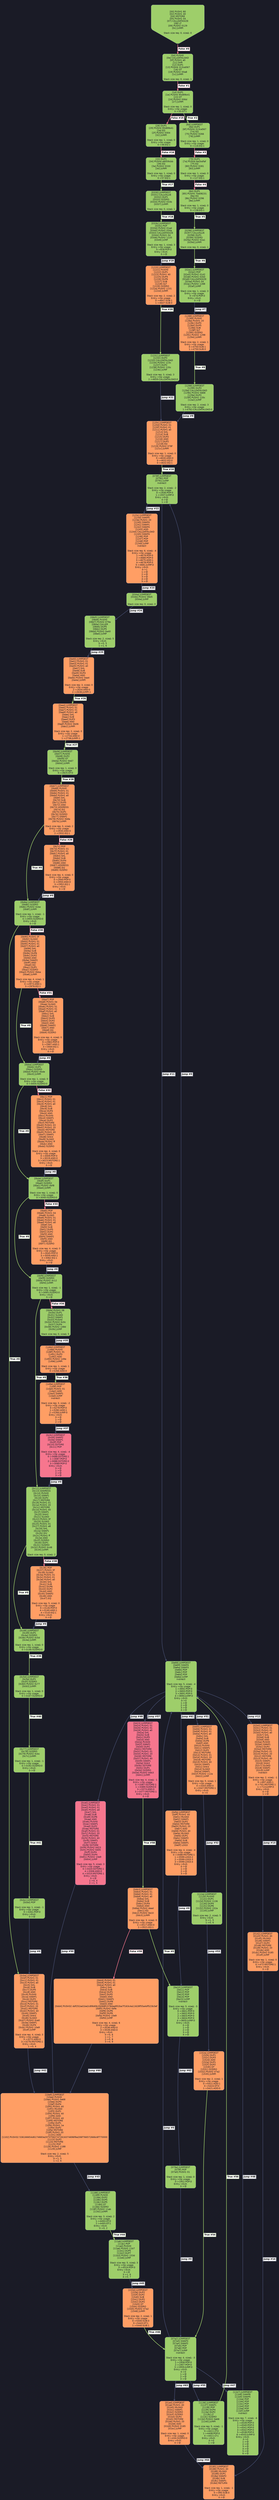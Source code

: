 digraph G {
        node [shape=box, style="filled, rounded", color="#565f89", fontcolor="#1a1b26", fontname="Helvetica"];
        edge [fontcolor="#1a1b26", fontname="Helvetica", penwidth=3];  // 移除固定颜色，改为按类型设置
        bgcolor="#1a1b26";
"0_12" [label = "[00] PUSH1 80
[02] PUSH1 40
[04] MSTORE
[05] PUSH1 04
[07] CALLDATASIZE
[08] LT
[09] PUSH2 0129
[0c] JUMPI

Stack size req: 0, sizeΔ: 0
" fillcolor = "#9ece6a" fontcolor = "#1a1b26" shape = invhouse];
"13_28" [label = "[0d] PUSH0 
[0e] CALLDATALOAD
[0f] PUSH1 e0
[11] SHR
[12] DUP1
[13] PUSH4 313ce567
[18] GT
[19] PUSH2 00a8
[1c] JUMPI

Stack size req: 0, sizeΔ: 1
" fillcolor = "#9ece6a" fontcolor = "#1a1b26"];
"29_39" [label = "[1d] DUP1
[1e] PUSH4 95d89b41
[23] GT
[24] PUSH2 006d
[27] JUMPI

Stack size req: 1, sizeΔ: 0
Entry->Op usage:
	0->35:GT:1
" fillcolor = "#9ece6a" fontcolor = "#1a1b26"];
"40_50" [label = "[28] DUP1
[29] PUSH4 95d89b41
[2e] EQ
[2f] PUSH2 0304
[32] JUMPI

Stack size req: 1, sizeΔ: 0
Entry->Op usage:
	0->46:EQ:1
" fillcolor = "#9ece6a" fontcolor = "#1a1b26"];
"51_61" [label = "[33] DUP1
[34] PUSH4 a9059cbb
[39] EQ
[3a] PUSH2 0330
[3d] JUMPI

Stack size req: 1, sizeΔ: 0
Entry->Op usage:
	0->57:EQ:1
" fillcolor = "#9ece6a" fontcolor = "#1a1b26"];
"109_120" [label = "[6d] JUMPDEST
[6e] DUP1
[6f] PUSH4 313ce567
[74] EQ
[75] PUSH2 0266
[78] JUMPI

Stack size req: 1, sizeΔ: 0
Entry->Op usage:
	0->116:EQ:1
" fillcolor = "#9ece6a" fontcolor = "#1a1b26"];
"121_131" [label = "[79] DUP1
[7a] PUSH4 6e2bdfaf
[7f] EQ
[80] PUSH2 0281
[83] JUMPI

Stack size req: 1, sizeΔ: 0
Entry->Op usage:
	0->127:EQ:1
" fillcolor = "#9ece6a" fontcolor = "#1a1b26"];
"132_142" [label = "[84] DUP1
[85] PUSH4 70a08231
[8a] EQ
[8b] PUSH2 0296
[8e] JUMPI

Stack size req: 1, sizeΔ: 0
Entry->Op usage:
	0->138:EQ:1
" fillcolor = "#9ece6a" fontcolor = "#1a1b26"];
"389_397" [label = "[0185] JUMPDEST
[0186] PUSH1 40
[0188] MLOAD
[0189] DUP1
[018a] SWAP2
[018b] SUB
[018c] SWAP1
[018d] RETURN

Stack size req: 1, sizeΔ: -1
Entry->Op usage:
	0->395:SUB:0
Entry->Exit:
	0->😵
" fillcolor = "#ff9e64" fontcolor = "#1a1b26"];
"429_444" [label = "[01ad] JUMPDEST
[01ae] PUSH1 40
[01b0] MLOAD
[01b1] SWAP1
[01b2] ISZERO
[01b3] ISZERO
[01b4] DUP2
[01b5] MSTORE
[01b6] PUSH1 20
[01b8] ADD
[01b9] PUSH2 0185
[01bc] JUMP

Stack size req: 1, sizeΔ: 0
Entry->Op usage:
	0->434:ISZERO:0
Entry->Exit:
	0->😵
" fillcolor = "#ff9e64" fontcolor = "#1a1b26"];
"466_479" [label = "[01d2] JUMPDEST
[01d3] PUSH1 40
[01d5] MLOAD
[01d6] SWAP1
[01d7] DUP2
[01d8] MSTORE
[01d9] PUSH1 20
[01db] ADD
[01dc] PUSH2 0185
[01df] JUMP

Stack size req: 1, sizeΔ: 0
Entry->Op usage:
	0->472:MSTORE:1
Entry->Exit:
	0->😵
" fillcolor = "#ff9e64" fontcolor = "#1a1b26"];
"662_669" [label = "[0296] JUMPDEST
[0297] CALLVALUE
[0298] DUP1
[0299] ISZERO
[029a] PUSH2 02a1
[029d] JUMPI

Stack size req: 0, sizeΔ: 1
" fillcolor = "#9ece6a" fontcolor = "#1a1b26"];
"673_687" [label = "[02a1] JUMPDEST
[02a2] POP
[02a3] PUSH2 01d2
[02a6] PUSH2 02b0
[02a9] CALLDATASIZE
[02aa] PUSH1 04
[02ac] PUSH2 1288
[02af] JUMP

Stack size req: 1, sizeΔ: 3
Entry->Op usage:
	0->674:POP:0
Entry->Exit:
	0->😵
" fillcolor = "#9ece6a" fontcolor = "#1a1b26"];
"688_713" [label = "[02b0] JUMPDEST
[02b1] PUSH1 01
[02b3] PUSH1 01
[02b5] PUSH1 a0
[02b7] SHL
[02b8] SUB
[02b9] AND
[02ba] PUSH0 
[02bb] SWAP1
[02bc] DUP2
[02bd] MSTORE
[02be] PUSH1 01
[02c0] PUSH1 20
[02c2] MSTORE
[02c3] PUSH1 40
[02c5] SWAP1
[02c6] SHA3
[02c7] SLOAD
[02c8] SWAP1
[02c9] JUMP
Indirect!

Stack size req: 2, sizeΔ: -1
Entry->Op usage:
	0->697:AND:1
	0->701:MSTORE:1
	1->713:JUMP:0
Entry->Exit:
	0->😵
	1->😵
" fillcolor = "#ff9e64" fontcolor = "#1a1b26"];
"816_823" [label = "[0330] JUMPDEST
[0331] CALLVALUE
[0332] DUP1
[0333] ISZERO
[0334] PUSH2 033b
[0337] JUMPI

Stack size req: 0, sizeΔ: 1
" fillcolor = "#9ece6a" fontcolor = "#1a1b26"];
"827_841" [label = "[033b] JUMPDEST
[033c] POP
[033d] PUSH2 01ad
[0340] PUSH2 034a
[0343] CALLDATASIZE
[0344] PUSH1 04
[0346] PUSH2 1220
[0349] JUMP

Stack size req: 1, sizeΔ: 3
Entry->Op usage:
	0->828:POP:0
Entry->Exit:
	0->😵
" fillcolor = "#9ece6a" fontcolor = "#1a1b26"];
"842_846" [label = "[034a] JUMPDEST
[034b] PUSH2 08d5
[034e] JUMP

Stack size req: 0, sizeΔ: 0
" fillcolor = "#9ece6a" fontcolor = "#1a1b26"];
"1935_1937" [label = "[078f] JUMPDEST
[0790] POP
[0791] JUMP
Indirect!

Stack size req: 2, sizeΔ: -2
Entry->Op usage:
	0->1936:POP:0
	1->1937:JUMP:0
Entry->Exit:
	0->😵
	1->😵
" fillcolor = "#9ece6a" fontcolor = "#1a1b26"];
"1950_1953" [label = "[079e] JUMPDEST
[079f] POP
[07a0] PUSH1 01

Stack size req: 1, sizeΔ: 0
Entry->Op usage:
	0->1951:POP:0
Entry->Exit:
	0->😵
" fillcolor = "#9ece6a" fontcolor = "#1a1b26"];
"1954_1959" [label = "[07a2] JUMPDEST
[07a3] SWAP3
[07a4] SWAP2
[07a5] POP
[07a6] POP
[07a7] JUMP
Indirect!

Stack size req: 4, sizeΔ: -3
Entry->Op usage:
	1->1958:POP:0
	2->1957:POP:0
	3->1959:JUMP:0
Entry->Exit:
	0->0
	1->😵
	2->😵
	3->😵
" fillcolor = "#9ece6a" fontcolor = "#1a1b26"];
"2261_2272" [label = "[08d5] JUMPDEST
[08d6] PUSH0 
[08d7] PUSH2 079e
[08da] CALLER
[08db] DUP5
[08dc] DUP5
[08dd] PUSH2 0a40
[08e0] JUMP

Stack size req: 2, sizeΔ: 5
Entry->Exit:
	0->0, 5
	1->1, 6
" fillcolor = "#9ece6a" fontcolor = "#1a1b26"];
"2624_2638" [label = "[0a40] JUMPDEST
[0a41] PUSH1 01
[0a43] PUSH1 01
[0a45] PUSH1 a0
[0a47] SHL
[0a48] SUB
[0a49] DUP4
[0a4a] AND
[0a4b] PUSH2 0aa4
[0a4e] JUMPI

Stack size req: 3, sizeΔ: 0
Entry->Op usage:
	2->2634:AND:0
	2->2638:JUMPI:1
" fillcolor = "#ff9e64" fontcolor = "#1a1b26"];
"2724_2738" [label = "[0aa4] JUMPDEST
[0aa5] PUSH1 01
[0aa7] PUSH1 01
[0aa9] PUSH1 a0
[0aab] SHL
[0aac] SUB
[0aad] DUP3
[0aae] AND
[0aaf] PUSH2 0b06
[0ab2] JUMPI

Stack size req: 2, sizeΔ: 0
Entry->Op usage:
	1->2734:AND:0
	1->2738:JUMPI:1
" fillcolor = "#ff9e64" fontcolor = "#1a1b26"];
"2822_2829" [label = "[0b06] JUMPDEST
[0b07] PUSH0 
[0b08] DUP2
[0b09] GT
[0b0a] PUSH2 0b67
[0b0d] JUMPI

Stack size req: 1, sizeΔ: 0
Entry->Op usage:
	0->2825:GT:0
" fillcolor = "#9ece6a" fontcolor = "#1a1b26"];
"2919_2939" [label = "[0b67] JUMPDEST
[0b68] PUSH0 
[0b69] PUSH1 01
[0b6b] PUSH1 01
[0b6d] PUSH1 a0
[0b6f] SHL
[0b70] SUB
[0b71] DUP5
[0b72] AND
[0b73] ADDRESS
[0b74] EQ
[0b75] DUP1
[0b76] ISZERO
[0b77] SWAP1
[0b78] PUSH2 0b8a
[0b7b] JUMPI

Stack size req: 3, sizeΔ: 2
Entry->Op usage:
	2->2930:AND:0
	2->2932:EQ:1
" fillcolor = "#ff9e64" fontcolor = "#1a1b26"];
"2940_2953" [label = "[0b7c] POP
[0b7d] PUSH1 01
[0b7f] PUSH1 01
[0b81] PUSH1 a0
[0b83] SHL
[0b84] SUB
[0b85] DUP4
[0b86] AND
[0b87] ADDRESS
[0b88] EQ
[0b89] ISZERO

Stack size req: 4, sizeΔ: 0
Entry->Op usage:
	0->2940:POP:0
	3->2950:AND:0
	3->2952:EQ:1
Entry->Exit:
	0->😵
" fillcolor = "#ff9e64" fontcolor = "#1a1b26"];
"2954_2959" [label = "[0b8a] JUMPDEST
[0b8b] ISZERO
[0b8c] PUSH2 0cbe
[0b8f] JUMPI

Stack size req: 1, sizeΔ: -1
Entry->Op usage:
	0->2955:ISZERO:0
Entry->Exit:
	0->😵
" fillcolor = "#9ece6a" fontcolor = "#1a1b26"];
"2960_2982" [label = "[0b90] PUSH1 0f
[0b92] SLOAD
[0b93] PUSH1 01
[0b95] PUSH1 01
[0b97] PUSH1 a0
[0b99] SHL
[0b9a] SUB
[0b9b] DUP6
[0b9c] DUP2
[0b9d] AND
[0b9e] SWAP2
[0b9f] AND
[0ba0] EQ
[0ba1] DUP1
[0ba2] ISZERO
[0ba3] PUSH2 0bba
[0ba6] JUMPI

Stack size req: 4, sizeΔ: 1
Entry->Op usage:
	3->2973:AND:1
	3->2976:EQ:1
" fillcolor = "#ff9e64" fontcolor = "#1a1b26"];
"2983_3001" [label = "[0ba7] POP
[0ba8] PUSH1 0e
[0baa] SLOAD
[0bab] PUSH1 01
[0bad] PUSH1 01
[0baf] PUSH1 a0
[0bb1] SHL
[0bb2] SUB
[0bb3] DUP5
[0bb4] DUP2
[0bb5] AND
[0bb6] SWAP2
[0bb7] AND
[0bb8] EQ
[0bb9] ISZERO

Stack size req: 4, sizeΔ: 0
Entry->Op usage:
	0->2983:POP:0
	3->2997:AND:1
	3->3000:EQ:1
Entry->Exit:
	0->😵
" fillcolor = "#ff9e64" fontcolor = "#1a1b26"];
"3002_3008" [label = "[0bba] JUMPDEST
[0bbb] DUP1
[0bbc] ISZERO
[0bbd] PUSH2 0bde
[0bc0] JUMPI

Stack size req: 1, sizeΔ: 0
Entry->Op usage:
	0->3004:ISZERO:0
" fillcolor = "#9ece6a" fontcolor = "#1a1b26"];
"3009_3037" [label = "[0bc1] POP
[0bc2] PUSH1 01
[0bc4] PUSH1 01
[0bc6] PUSH1 a0
[0bc8] SHL
[0bc9] SUB
[0bca] DUP4
[0bcb] AND
[0bcc] PUSH0 
[0bcd] SWAP1
[0bce] DUP2
[0bcf] MSTORE
[0bd0] PUSH1 03
[0bd2] PUSH1 20
[0bd4] MSTORE
[0bd5] PUSH1 40
[0bd7] SWAP1
[0bd8] SHA3
[0bd9] SLOAD
[0bda] PUSH1 ff
[0bdc] AND
[0bdd] ISZERO

Stack size req: 4, sizeΔ: 0
Entry->Op usage:
	0->3009:POP:0
	3->3019:AND:0
	3->3023:MSTORE:1
Entry->Exit:
	0->😵
" fillcolor = "#ff9e64" fontcolor = "#1a1b26"];
"3038_3044" [label = "[0bde] JUMPDEST
[0bdf] DUP1
[0be0] ISZERO
[0be1] PUSH2 0bf8
[0be4] JUMPI

Stack size req: 1, sizeΔ: 0
Entry->Op usage:
	0->3040:ISZERO:0
" fillcolor = "#9ece6a" fontcolor = "#1a1b26"];
"3045_3063" [label = "[0be5] POP
[0be6] PUSH1 04
[0be8] SLOAD
[0be9] PUSH1 01
[0beb] PUSH1 01
[0bed] PUSH1 a0
[0bef] SHL
[0bf0] SUB
[0bf1] DUP5
[0bf2] DUP2
[0bf3] AND
[0bf4] SWAP2
[0bf5] AND
[0bf6] EQ
[0bf7] ISZERO

Stack size req: 4, sizeΔ: 0
Entry->Op usage:
	0->3045:POP:0
	3->3059:AND:1
	3->3062:EQ:1
Entry->Exit:
	0->😵
" fillcolor = "#ff9e64" fontcolor = "#1a1b26"];
"3064_3069" [label = "[0bf8] JUMPDEST
[0bf9] ISZERO
[0bfa] PUSH2 0c12
[0bfd] JUMPI

Stack size req: 1, sizeΔ: -1
Entry->Op usage:
	0->3065:ISZERO:0
Entry->Exit:
	0->😵
" fillcolor = "#9ece6a" fontcolor = "#1a1b26"];
"3070_3083" [label = "[0bfe] PUSH1 08
[0c00] DUP1
[0c01] SLOAD
[0c02] SWAP1
[0c03] PUSH0 
[0c04] PUSH2 0c0c
[0c07] DUP4
[0c08] PUSH2 148d
[0c0b] JUMP

Stack size req: 0, sizeΔ: 5
" fillcolor = "#9ece6a" fontcolor = "#1a1b26"];
"3084_3089" [label = "[0c0c] JUMPDEST
[0c0d] SWAP2
[0c0e] SWAP1
[0c0f] POP
[0c10] SSTORE
[0c11] POP

Stack size req: 4, sizeΔ: -4
Entry->Op usage:
	0->3088:SSTORE:1
	1->3087:POP:0
	2->3088:SSTORE:0
	3->3089:POP:0
Entry->Exit:
	0->😵
	1->😵
	2->😵
	3->😵
" fillcolor = "#f7768e" fontcolor = "#1a1b26"];
"3090_3125" [label = "[0c12] JUMPDEST
[0c13] ADDRESS
[0c14] PUSH0 
[0c15] SWAP1
[0c16] DUP2
[0c17] MSTORE
[0c18] PUSH1 01
[0c1a] PUSH1 20
[0c1c] MSTORE
[0c1d] PUSH1 40
[0c1f] SWAP1
[0c20] SHA3
[0c21] SLOAD
[0c22] PUSH1 0f
[0c24] SLOAD
[0c25] PUSH1 01
[0c27] PUSH1 a8
[0c29] SHL
[0c2a] SWAP1
[0c2b] DIV
[0c2c] PUSH1 ff
[0c2e] AND
[0c2f] ISZERO
[0c30] DUP1
[0c31] ISZERO
[0c32] PUSH2 0c48
[0c35] JUMPI

Stack size req: 0, sizeΔ: 2
" fillcolor = "#9ece6a" fontcolor = "#1a1b26"];
"3126_3143" [label = "[0c36] POP
[0c37] PUSH1 0f
[0c39] SLOAD
[0c3a] PUSH1 01
[0c3c] PUSH1 01
[0c3e] PUSH1 a0
[0c40] SHL
[0c41] SUB
[0c42] DUP6
[0c43] DUP2
[0c44] AND
[0c45] SWAP2
[0c46] AND
[0c47] EQ

Stack size req: 5, sizeΔ: 0
Entry->Op usage:
	0->3126:POP:0
	4->3140:AND:1
	4->3143:EQ:1
Entry->Exit:
	0->😵
" fillcolor = "#ff9e64" fontcolor = "#1a1b26"];
"3144_3150" [label = "[0c48] JUMPDEST
[0c49] DUP1
[0c4a] ISZERO
[0c4b] PUSH2 0c5d
[0c4e] JUMPI

Stack size req: 1, sizeΔ: 0
Entry->Op usage:
	0->3146:ISZERO:0
" fillcolor = "#9ece6a" fontcolor = "#1a1b26"];
"3165_3171" [label = "[0c5d] JUMPDEST
[0c5e] DUP1
[0c5f] ISZERO
[0c60] PUSH2 0c77
[0c63] JUMPI

Stack size req: 1, sizeΔ: 0
Entry->Op usage:
	0->3167:ISZERO:0
" fillcolor = "#9ece6a" fontcolor = "#1a1b26"];
"3191_3196" [label = "[0c77] JUMPDEST
[0c78] ISZERO
[0c79] PUSH2 0cbc
[0c7c] JUMPI

Stack size req: 1, sizeΔ: -1
Entry->Op usage:
	0->3192:ISZERO:0
Entry->Exit:
	0->😵
" fillcolor = "#9ece6a" fontcolor = "#1a1b26"];
"3260_3261" [label = "[0cbc] JUMPDEST
[0cbd] POP

Stack size req: 1, sizeΔ: -1
Entry->Op usage:
	0->3261:POP:0
Entry->Exit:
	0->😵
" fillcolor = "#9ece6a" fontcolor = "#1a1b26"];
"3262_3295" [label = "[0cbe] JUMPDEST
[0cbf] PUSH1 01
[0cc1] PUSH1 01
[0cc3] PUSH1 a0
[0cc5] SHL
[0cc6] SUB
[0cc7] DUP5
[0cc8] AND
[0cc9] PUSH0 
[0cca] SWAP1
[0ccb] DUP2
[0ccc] MSTORE
[0ccd] PUSH1 01
[0ccf] PUSH1 20
[0cd1] MSTORE
[0cd2] PUSH1 40
[0cd4] SWAP1
[0cd5] SHA3
[0cd6] SLOAD
[0cd7] PUSH2 0ce0
[0cda] SWAP1
[0cdb] DUP4
[0cdc] PUSH2 10e9
[0cdf] JUMP

Stack size req: 4, sizeΔ: 3
Entry->Op usage:
	3->3272:AND:0
	3->3276:MSTORE:1
Entry->Exit:
	1->0, 4
" fillcolor = "#ff9e64" fontcolor = "#1a1b26"];
"3296_3332" [label = "[0ce0] JUMPDEST
[0ce1] PUSH1 01
[0ce3] PUSH1 01
[0ce5] PUSH1 a0
[0ce7] SHL
[0ce8] SUB
[0ce9] DUP6
[0cea] AND
[0ceb] PUSH0 
[0cec] SWAP1
[0ced] DUP2
[0cee] MSTORE
[0cef] PUSH1 01
[0cf1] PUSH1 20
[0cf3] MSTORE
[0cf4] PUSH1 40
[0cf6] SWAP1
[0cf7] SHA3
[0cf8] SSTORE
[0cf9] PUSH2 0d23
[0cfc] PUSH2 0d05
[0cff] DUP4
[0d00] DUP4
[0d01] PUSH2 10e9
[0d04] JUMP

Stack size req: 5, sizeΔ: 3
Entry->Op usage:
	0->3320:SSTORE:1
	4->3306:AND:0
	4->3310:MSTORE:1
Entry->Exit:
	0->😵
	1->0, 4
	2->1, 5
" fillcolor = "#f7768e" fontcolor = "#1a1b26"];
"3333_3362" [label = "[0d05] JUMPDEST
[0d06] PUSH1 01
[0d08] PUSH1 01
[0d0a] PUSH1 a0
[0d0c] SHL
[0d0d] SUB
[0d0e] DUP6
[0d0f] AND
[0d10] PUSH0 
[0d11] SWAP1
[0d12] DUP2
[0d13] MSTORE
[0d14] PUSH1 01
[0d16] PUSH1 20
[0d18] MSTORE
[0d19] PUSH1 40
[0d1b] SWAP1
[0d1c] SHA3
[0d1d] SLOAD
[0d1e] SWAP1
[0d1f] PUSH2 112a
[0d22] JUMP

Stack size req: 5, sizeΔ: 1
Entry->Op usage:
	4->3343:AND:0
	4->3347:MSTORE:1
Entry->Exit:
	0->0
" fillcolor = "#ff9e64" fontcolor = "#1a1b26"];
"3363_3393" [label = "[0d23] JUMPDEST
[0d24] PUSH1 01
[0d26] PUSH1 01
[0d28] PUSH1 a0
[0d2a] SHL
[0d2b] SUB
[0d2c] DUP5
[0d2d] AND
[0d2e] PUSH0 
[0d2f] SWAP1
[0d30] DUP2
[0d31] MSTORE
[0d32] PUSH1 01
[0d34] PUSH1 20
[0d36] MSTORE
[0d37] PUSH1 40
[0d39] SWAP1
[0d3a] SHA3
[0d3b] SSTORE
[0d3c] DUP1
[0d3d] ISZERO
[0d3e] PUSH2 0db3
[0d41] JUMPI

Stack size req: 4, sizeΔ: -1
Entry->Op usage:
	0->3387:SSTORE:1
	1->3389:ISZERO:0
	3->3373:AND:0
	3->3377:MSTORE:1
Entry->Exit:
	0->😵
" fillcolor = "#f7768e" fontcolor = "#1a1b26"];
"3507_3525" [label = "[0db3] JUMPDEST
[0db4] PUSH1 01
[0db6] PUSH1 01
[0db8] PUSH1 a0
[0dba] SHL
[0dbb] SUB
[0dbc] DUP4
[0dbd] AND
[0dbe] PUSH2 dead
[0dc1] EQ
[0dc2] PUSH2 0e10
[0dc5] JUMPI

Stack size req: 3, sizeΔ: 0
Entry->Op usage:
	2->3517:AND:0
	2->3521:EQ:1
" fillcolor = "#ff9e64" fontcolor = "#1a1b26"];
"3526_3581" [label = "[0dc6] PUSH1 01
[0dc8] PUSH1 01
[0dca] PUSH1 a0
[0dcc] SHL
[0dcd] SUB
[0dce] DUP1
[0dcf] DUP5
[0dd0] AND
[0dd1] SWAP1
[0dd2] DUP6
[0dd3] AND
[0dd4] PUSH32 ddf252ad1be2c89b69c2b068fc378daa952ba7f163c4a11628f55a4df523b3ef
[0df5] PUSH2 0dfe
[0df8] DUP6
[0df9] DUP6
[0dfa] PUSH2 10e9
[0dfd] JUMP

Stack size req: 4, sizeΔ: 6
Entry->Op usage:
	2->3536:AND:0
	3->3539:AND:0
Entry->Exit:
	0->0, 6
	1->1, 7
	2->5, 8
	3->4, 9
" fillcolor = "#ff9e64" fontcolor = "#1a1b26"];
"3582_3599" [label = "[0dfe] JUMPDEST
[0dff] PUSH1 40
[0e01] MLOAD
[0e02] SWAP1
[0e03] DUP2
[0e04] MSTORE
[0e05] PUSH1 20
[0e07] ADD
[0e08] PUSH1 40
[0e0a] MLOAD
[0e0b] DUP1
[0e0c] SWAP2
[0e0d] SUB
[0e0e] SWAP1
[0e0f] LOG3

Stack size req: 4, sizeΔ: -4
Entry->Op usage:
	0->3588:MSTORE:1
	1->3599:LOG3:2
	2->3599:LOG3:3
	3->3599:LOG3:4
Entry->Exit:
	0->😵
	1->😵
	2->😵
	3->😵
" fillcolor = "#ff9e64" fontcolor = "#1a1b26"];
"3600_3605" [label = "[0e10] JUMPDEST
[0e11] POP
[0e12] POP
[0e13] POP
[0e14] POP
[0e15] JUMP
Indirect!

Stack size req: 5, sizeΔ: -5
Entry->Op usage:
	0->3601:POP:0
	1->3602:POP:0
	2->3603:POP:0
	3->3604:POP:0
	4->3605:JUMP:0
Entry->Exit:
	0->😵
	1->😵
	2->😵
	3->😵
	4->😵
" fillcolor = "#9ece6a" fontcolor = "#1a1b26"];
"3688_3694" [label = "[0e68] JUMPDEST
[0e69] SWAP4
[0e6a] SWAP3
[0e6b] POP
[0e6c] POP
[0e6d] POP
[0e6e] JUMP
Indirect!

Stack size req: 5, sizeΔ: -4
Entry->Op usage:
	1->3692:POP:0
	2->3693:POP:0
	3->3691:POP:0
	4->3694:JUMP:0
Entry->Exit:
	0->0
	1->😵
	2->😵
	3->😵
	4->😵
" fillcolor = "#9ece6a" fontcolor = "#1a1b26"];
"4329_4393" [label = "[10e9] JUMPDEST
[10ea] PUSH0 
[10eb] PUSH2 0e68
[10ee] DUP4
[10ef] DUP4
[10f0] PUSH1 40
[10f2] MLOAD
[10f3] DUP1
[10f4] PUSH1 40
[10f6] ADD
[10f7] PUSH1 40
[10f9] MSTORE
[10fa] DUP1
[10fb] PUSH1 1e
[10fd] DUP2
[10fe] MSTORE
[10ff] PUSH1 20
[1101] ADD
[1102] PUSH32 536166654d6174683a207375627472616374696f6e206f766572666c6f770000
[1123] DUP2
[1124] MSTORE
[1125] POP
[1126] PUSH2 1188
[1129] JUMP

Stack size req: 2, sizeΔ: 5
Entry->Exit:
	0->1, 5
	1->2, 6
" fillcolor = "#ff9e64" fontcolor = "#1a1b26"];
"4394_4405" [label = "[112a] JUMPDEST
[112b] PUSH0 
[112c] DUP1
[112d] PUSH2 1136
[1130] DUP4
[1131] DUP6
[1132] PUSH2 152a
[1135] JUMP

Stack size req: 2, sizeΔ: 5
Entry->Exit:
	0->1, 5
	1->0, 6
" fillcolor = "#9ece6a" fontcolor = "#1a1b26"];
"4406_4416" [label = "[1136] JUMPDEST
[1137] SWAP1
[1138] POP
[1139] DUP4
[113a] DUP2
[113b] LT
[113c] ISZERO
[113d] PUSH2 0e68
[1140] JUMPI

Stack size req: 5, sizeΔ: -1
Entry->Op usage:
	0->4411:LT:0
	1->4408:POP:0
	4->4411:LT:1
Entry->Exit:
	0->0
	1->😵
" fillcolor = "#9ece6a" fontcolor = "#1a1b26"];
"4488_4498" [label = "[1188] JUMPDEST
[1189] PUSH0 
[118a] DUP2
[118b] DUP5
[118c] DUP5
[118d] GT
[118e] ISZERO
[118f] PUSH2 11ab
[1192] JUMPI

Stack size req: 3, sizeΔ: 2
Entry->Op usage:
	1->4493:GT:0
	2->4493:GT:1
Entry->Exit:
	0->0, 2
" fillcolor = "#9ece6a" fontcolor = "#1a1b26"];
"4523_4534" [label = "[11ab] JUMPDEST
[11ac] POP
[11ad] PUSH0 
[11ae] PUSH2 11b7
[11b1] DUP5
[11b2] DUP7
[11b3] PUSH2 153d
[11b6] JUMP

Stack size req: 5, sizeΔ: 3
Entry->Op usage:
	0->4524:POP:0
Entry->Exit:
	0->😵
	3->1, 6
	4->0, 7
" fillcolor = "#9ece6a" fontcolor = "#1a1b26"];
"4535_4543" [label = "[11b7] JUMPDEST
[11b8] SWAP6
[11b9] SWAP5
[11ba] POP
[11bb] POP
[11bc] POP
[11bd] POP
[11be] POP
[11bf] JUMP
Indirect!

Stack size req: 7, sizeΔ: -6
Entry->Op usage:
	1->4539:POP:0
	2->4540:POP:0
	3->4541:POP:0
	4->4542:POP:0
	5->4538:POP:0
	6->4543:JUMP:0
Entry->Exit:
	0->0
	1->😵
	2->😵
	3->😵
	4->😵
	5->😵
	6->😵
" fillcolor = "#9ece6a" fontcolor = "#1a1b26"];
"4620_4636" [label = "[120c] JUMPDEST
[120d] PUSH1 01
[120f] PUSH1 01
[1211] PUSH1 a0
[1213] SHL
[1214] SUB
[1215] DUP2
[1216] AND
[1217] DUP2
[1218] EQ
[1219] PUSH2 078f
[121c] JUMPI

Stack size req: 1, sizeΔ: 0
Entry->Op usage:
	0->4630:AND:0
	0->4632:EQ:0
	0->4632:EQ:1
" fillcolor = "#ff9e64" fontcolor = "#1a1b26"];
"4640_4653" [label = "[1220] JUMPDEST
[1221] PUSH0 
[1222] DUP1
[1223] PUSH1 40
[1225] DUP4
[1226] DUP6
[1227] SUB
[1228] SLT
[1229] ISZERO
[122a] PUSH2 1231
[122d] JUMPI

Stack size req: 2, sizeΔ: 2
Entry->Op usage:
	0->4647:SUB:1
	1->4647:SUB:0
" fillcolor = "#ff9e64" fontcolor = "#1a1b26"];
"4657_4667" [label = "[1231] JUMPDEST
[1232] DUP3
[1233] CALLDATALOAD
[1234] PUSH2 123c
[1237] DUP2
[1238] PUSH2 120c
[123b] JUMP

Stack size req: 3, sizeΔ: 3
Entry->Op usage:
	2->4659:CALLDATALOAD:0
" fillcolor = "#9ece6a" fontcolor = "#1a1b26"];
"4668_4681" [label = "[123c] JUMPDEST
[123d] SWAP5
[123e] PUSH1 20
[1240] SWAP4
[1241] SWAP1
[1242] SWAP4
[1243] ADD
[1244] CALLDATALOAD
[1245] SWAP4
[1246] POP
[1247] POP
[1248] POP
[1249] JUMP
Indirect!

Stack size req: 6, sizeΔ: -4
Entry->Op usage:
	1->4679:POP:0
	2->4680:POP:0
	3->4675:ADD:1
	4->4678:POP:0
	5->4681:JUMP:0
Entry->Exit:
	0->1
	1->😵
	2->😵
	3->😵
	4->😵
	5->😵
" fillcolor = "#ff9e64" fontcolor = "#1a1b26"];
"4744_4756" [label = "[1288] JUMPDEST
[1289] PUSH0 
[128a] PUSH1 20
[128c] DUP3
[128d] DUP5
[128e] SUB
[128f] SLT
[1290] ISZERO
[1291] PUSH2 1298
[1294] JUMPI

Stack size req: 2, sizeΔ: 1
Entry->Op usage:
	0->4750:SUB:1
	1->4750:SUB:0
" fillcolor = "#ff9e64" fontcolor = "#1a1b26"];
"4760_4770" [label = "[1298] JUMPDEST
[1299] DUP2
[129a] CALLDATALOAD
[129b] PUSH2 0e68
[129e] DUP2
[129f] PUSH2 120c
[12a2] JUMP

Stack size req: 2, sizeΔ: 3
Entry->Op usage:
	1->4762:CALLDATALOAD:0
" fillcolor = "#9ece6a" fontcolor = "#1a1b26"];
"5261_5270" [label = "[148d] JUMPDEST
[148e] PUSH0 
[148f] PUSH1 01
[1491] DUP3
[1492] ADD
[1493] PUSH2 149e
[1496] JUMPI

Stack size req: 1, sizeΔ: 1
Entry->Op usage:
	0->5266:ADD:0
" fillcolor = "#ff9e64" fontcolor = "#1a1b26"];
"5278_5284" [label = "[149e] JUMPDEST
[149f] POP
[14a0] PUSH1 01
[14a2] ADD
[14a3] SWAP1
[14a4] JUMP
Indirect!

Stack size req: 3, sizeΔ: -2
Entry->Op usage:
	0->5279:POP:0
	1->5282:ADD:1
	2->5284:JUMP:0
Entry->Exit:
	0->😵
	1->😵
	2->😵
" fillcolor = "#ff9e64" fontcolor = "#1a1b26"];
"5418_5429" [label = "[152a] JUMPDEST
[152b] DUP1
[152c] DUP3
[152d] ADD
[152e] DUP1
[152f] DUP3
[1530] GT
[1531] ISZERO
[1532] PUSH2 07a2
[1535] JUMPI

Stack size req: 2, sizeΔ: 1
Entry->Op usage:
	0->5421:ADD:1
	0->5424:GT:0
	1->5421:ADD:0
" fillcolor = "#ff9e64" fontcolor = "#1a1b26"];
"5437_5448" [label = "[153d] JUMPDEST
[153e] DUP2
[153f] DUP2
[1540] SUB
[1541] DUP2
[1542] DUP2
[1543] GT
[1544] ISZERO
[1545] PUSH2 07a2
[1548] JUMPI

Stack size req: 2, sizeΔ: 1
Entry->Op usage:
	0->5440:SUB:0
	0->5443:GT:1
	1->5440:SUB:1
" fillcolor = "#ff9e64" fontcolor = "#1a1b26"];
"0_12" -> "13_28" [color="#f7768e" label=<<table border="0" cellborder="1" cellpadding="2" bgcolor="white">
                            <tr><td><font color="black"><b>False #0</b></font></td></tr>
                         </table>>];
"13_28" -> "29_39" [color="#f7768e" label=<<table border="0" cellborder="1" cellpadding="2" bgcolor="white">
                            <tr><td><font color="black"><b>False #1</b></font></td></tr>
                         </table>>];
"29_39" -> "40_50" [color="#f7768e" label=<<table border="0" cellborder="1" cellpadding="2" bgcolor="white">
                            <tr><td><font color="black"><b>False #15</b></font></td></tr>
                         </table>>];
"29_39" -> "109_120" [color="#9ece6a" label=<<table border="0" cellborder="1" cellpadding="2" bgcolor="white">
                            <tr><td><font color="black"><b>True #2</b></font></td></tr>
                         </table>>];
"40_50" -> "51_61" [color="#f7768e" label=<<table border="0" cellborder="1" cellpadding="2" bgcolor="white">
                            <tr><td><font color="black"><b>False #16</b></font></td></tr>
                         </table>>];
"51_61" -> "816_823" [color="#9ece6a" label=<<table border="0" cellborder="1" cellpadding="2" bgcolor="white">
                            <tr><td><font color="black"><b>True #17</b></font></td></tr>
                         </table>>];
"109_120" -> "121_131" [color="#f7768e" label=<<table border="0" cellborder="1" cellpadding="2" bgcolor="white">
                            <tr><td><font color="black"><b>False #3</b></font></td></tr>
                         </table>>];
"121_131" -> "132_142" [color="#f7768e" label=<<table border="0" cellborder="1" cellpadding="2" bgcolor="white">
                            <tr><td><font color="black"><b>False #4</b></font></td></tr>
                         </table>>];
"132_142" -> "662_669" [color="#9ece6a" label=<<table border="0" cellborder="1" cellpadding="2" bgcolor="white">
                            <tr><td><font color="black"><b>True #5</b></font></td></tr>
                         </table>>];
"429_444" -> "389_397" [color="#414868" label=<<table border="0" cellborder="1" cellpadding="2" bgcolor="white">
                            <tr><td><font color="black"><b>Jump #64</b></font></td></tr>
                         </table>>];
"466_479" -> "389_397" [color="#414868" label=<<table border="0" cellborder="1" cellpadding="2" bgcolor="white">
                            <tr><td><font color="black"><b>Jump #14</b></font></td></tr>
                         </table>>];
"662_669" -> "673_687" [color="#9ece6a" label=<<table border="0" cellborder="1" cellpadding="2" bgcolor="white">
                            <tr><td><font color="black"><b>True #6</b></font></td></tr>
                         </table>>];
"673_687" -> "4744_4756" [color="#414868" label=<<table border="0" cellborder="1" cellpadding="2" bgcolor="white">
                            <tr><td><font color="black"><b>Jump #7</b></font></td></tr>
                         </table>>];
"816_823" -> "827_841" [color="#9ece6a" label=<<table border="0" cellborder="1" cellpadding="2" bgcolor="white">
                            <tr><td><font color="black"><b>True #18</b></font></td></tr>
                         </table>>];
"827_841" -> "4640_4653" [color="#414868" label=<<table border="0" cellborder="1" cellpadding="2" bgcolor="white">
                            <tr><td><font color="black"><b>Jump #19</b></font></td></tr>
                         </table>>];
"842_846" -> "2261_2272" [color="#414868" label=<<table border="0" cellborder="1" cellpadding="2" bgcolor="white">
                            <tr><td><font color="black"><b>Jump #24</b></font></td></tr>
                         </table>>];
"1950_1953" -> "1954_1959" [color="#414868" label=<<table border="0" cellborder="1" cellpadding="2" bgcolor="white">
                            <tr><td><font color="black"><b>Jump #0</b></font></td></tr>
                         </table>>];
"2261_2272" -> "2624_2638" [color="#414868" label=<<table border="0" cellborder="1" cellpadding="2" bgcolor="white">
                            <tr><td><font color="black"><b>Jump #25</b></font></td></tr>
                         </table>>];
"2624_2638" -> "2724_2738" [color="#9ece6a" label=<<table border="0" cellborder="1" cellpadding="2" bgcolor="white">
                            <tr><td><font color="black"><b>True #26</b></font></td></tr>
                         </table>>];
"2724_2738" -> "2822_2829" [color="#9ece6a" label=<<table border="0" cellborder="1" cellpadding="2" bgcolor="white">
                            <tr><td><font color="black"><b>True #27</b></font></td></tr>
                         </table>>];
"2822_2829" -> "2919_2939" [color="#9ece6a" label=<<table border="0" cellborder="1" cellpadding="2" bgcolor="white">
                            <tr><td><font color="black"><b>True #28</b></font></td></tr>
                         </table>>];
"2919_2939" -> "2940_2953" [color="#f7768e" label=<<table border="0" cellborder="1" cellpadding="2" bgcolor="white">
                            <tr><td><font color="black"><b>False #29</b></font></td></tr>
                         </table>>];
"2919_2939" -> "2954_2959" [color="#9ece6a" label=<<table border="0" cellborder="1" cellpadding="2" bgcolor="white">
                            <tr><td><font color="black"><b>True #0</b></font></td></tr>
                         </table>>];
"2940_2953" -> "2954_2959" [color="#414868" label=<<table border="0" cellborder="1" cellpadding="2" bgcolor="white">
                            <tr><td><font color="black"><b>Jump #0</b></font></td></tr>
                         </table>>];
"2954_2959" -> "2960_2982" [color="#f7768e" label=<<table border="0" cellborder="1" cellpadding="2" bgcolor="white">
                            <tr><td><font color="black"><b>False #30</b></font></td></tr>
                         </table>>];
"2954_2959" -> "3262_3295" [color="#9ece6a" label=<<table border="0" cellborder="1" cellpadding="2" bgcolor="white">
                            <tr><td><font color="black"><b>True #0</b></font></td></tr>
                         </table>>];
"2960_2982" -> "2983_3001" [color="#f7768e" label=<<table border="0" cellborder="1" cellpadding="2" bgcolor="white">
                            <tr><td><font color="black"><b>False #31</b></font></td></tr>
                         </table>>];
"2960_2982" -> "3002_3008" [color="#9ece6a" label=<<table border="0" cellborder="1" cellpadding="2" bgcolor="white">
                            <tr><td><font color="black"><b>True #0</b></font></td></tr>
                         </table>>];
"2983_3001" -> "3002_3008" [color="#414868" label=<<table border="0" cellborder="1" cellpadding="2" bgcolor="white">
                            <tr><td><font color="black"><b>Jump #0</b></font></td></tr>
                         </table>>];
"3002_3008" -> "3009_3037" [color="#f7768e" label=<<table border="0" cellborder="1" cellpadding="2" bgcolor="white">
                            <tr><td><font color="black"><b>False #32</b></font></td></tr>
                         </table>>];
"3002_3008" -> "3038_3044" [color="#9ece6a" label=<<table border="0" cellborder="1" cellpadding="2" bgcolor="white">
                            <tr><td><font color="black"><b>True #0</b></font></td></tr>
                         </table>>];
"3009_3037" -> "3038_3044" [color="#414868" label=<<table border="0" cellborder="1" cellpadding="2" bgcolor="white">
                            <tr><td><font color="black"><b>Jump #0</b></font></td></tr>
                         </table>>];
"3038_3044" -> "3045_3063" [color="#f7768e" label=<<table border="0" cellborder="1" cellpadding="2" bgcolor="white">
                            <tr><td><font color="black"><b>False #33</b></font></td></tr>
                         </table>>];
"3038_3044" -> "3064_3069" [color="#9ece6a" label=<<table border="0" cellborder="1" cellpadding="2" bgcolor="white">
                            <tr><td><font color="black"><b>True #0</b></font></td></tr>
                         </table>>];
"3045_3063" -> "3064_3069" [color="#414868" label=<<table border="0" cellborder="1" cellpadding="2" bgcolor="white">
                            <tr><td><font color="black"><b>Jump #0</b></font></td></tr>
                         </table>>];
"3064_3069" -> "3070_3083" [color="#f7768e" label=<<table border="0" cellborder="1" cellpadding="2" bgcolor="white">
                            <tr><td><font color="black"><b>False #34</b></font></td></tr>
                         </table>>];
"3064_3069" -> "3090_3125" [color="#9ece6a" label=<<table border="0" cellborder="1" cellpadding="2" bgcolor="white">
                            <tr><td><font color="black"><b>True #0</b></font></td></tr>
                         </table>>];
"3070_3083" -> "5261_5270" [color="#414868" label=<<table border="0" cellborder="1" cellpadding="2" bgcolor="white">
                            <tr><td><font color="black"><b>Jump #35</b></font></td></tr>
                         </table>>];
"3084_3089" -> "3090_3125" [color="#414868" label=<<table border="0" cellborder="1" cellpadding="2" bgcolor="white">
                            <tr><td><font color="black"><b>Jump #0</b></font></td></tr>
                         </table>>];
"3090_3125" -> "3126_3143" [color="#f7768e" label=<<table border="0" cellborder="1" cellpadding="2" bgcolor="white">
                            <tr><td><font color="black"><b>False #38</b></font></td></tr>
                         </table>>];
"3090_3125" -> "3144_3150" [color="#9ece6a" label=<<table border="0" cellborder="1" cellpadding="2" bgcolor="white">
                            <tr><td><font color="black"><b>True #0</b></font></td></tr>
                         </table>>];
"3126_3143" -> "3144_3150" [color="#414868" label=<<table border="0" cellborder="1" cellpadding="2" bgcolor="white">
                            <tr><td><font color="black"><b>Jump #0</b></font></td></tr>
                         </table>>];
"3144_3150" -> "3165_3171" [color="#9ece6a" label=<<table border="0" cellborder="1" cellpadding="2" bgcolor="white">
                            <tr><td><font color="black"><b>True #39</b></font></td></tr>
                         </table>>];
"3165_3171" -> "3191_3196" [color="#9ece6a" label=<<table border="0" cellborder="1" cellpadding="2" bgcolor="white">
                            <tr><td><font color="black"><b>True #40</b></font></td></tr>
                         </table>>];
"3191_3196" -> "3260_3261" [color="#9ece6a" label=<<table border="0" cellborder="1" cellpadding="2" bgcolor="white">
                            <tr><td><font color="black"><b>True #41</b></font></td></tr>
                         </table>>];
"3260_3261" -> "3262_3295" [color="#414868" label=<<table border="0" cellborder="1" cellpadding="2" bgcolor="white">
                            <tr><td><font color="black"><b>Jump #0</b></font></td></tr>
                         </table>>];
"3262_3295" -> "4329_4393" [color="#414868" label=<<table border="0" cellborder="1" cellpadding="2" bgcolor="white">
                            <tr><td><font color="black"><b>Jump #42</b></font></td></tr>
                         </table>>];
"3296_3332" -> "4329_4393" [color="#414868" label=<<table border="0" cellborder="1" cellpadding="2" bgcolor="white">
                            <tr><td><font color="black"><b>Jump #50</b></font></td></tr>
                         </table>>];
"3333_3362" -> "4394_4405" [color="#414868" label=<<table border="0" cellborder="1" cellpadding="2" bgcolor="white">
                            <tr><td><font color="black"><b>Jump #52</b></font></td></tr>
                         </table>>];
"3363_3393" -> "3507_3525" [color="#9ece6a" label=<<table border="0" cellborder="1" cellpadding="2" bgcolor="white">
                            <tr><td><font color="black"><b>True #58</b></font></td></tr>
                         </table>>];
"3507_3525" -> "3526_3581" [color="#f7768e" label=<<table border="0" cellborder="1" cellpadding="2" bgcolor="white">
                            <tr><td><font color="black"><b>False #59</b></font></td></tr>
                         </table>>];
"3507_3525" -> "3600_3605" [color="#9ece6a" label=<<table border="0" cellborder="1" cellpadding="2" bgcolor="white">
                            <tr><td><font color="black"><b>True #0</b></font></td></tr>
                         </table>>];
"3526_3581" -> "4329_4393" [color="#414868" label=<<table border="0" cellborder="1" cellpadding="2" bgcolor="white">
                            <tr><td><font color="black"><b>Jump #60</b></font></td></tr>
                         </table>>];
"3582_3599" -> "3600_3605" [color="#414868" label=<<table border="0" cellborder="1" cellpadding="2" bgcolor="white">
                            <tr><td><font color="black"><b>Jump #0</b></font></td></tr>
                         </table>>];
"4329_4393" -> "4488_4498" [color="#414868" label=<<table border="0" cellborder="1" cellpadding="2" bgcolor="white">
                            <tr><td><font color="black"><b>Jump #43</b></font></td></tr>
                         </table>>];
"4394_4405" -> "5418_5429" [color="#414868" label=<<table border="0" cellborder="1" cellpadding="2" bgcolor="white">
                            <tr><td><font color="black"><b>Jump #53</b></font></td></tr>
                         </table>>];
"4406_4416" -> "3688_3694" [color="#9ece6a" label=<<table border="0" cellborder="1" cellpadding="2" bgcolor="white">
                            <tr><td><font color="black"><b>True #56</b></font></td></tr>
                         </table>>];
"4488_4498" -> "4523_4534" [color="#9ece6a" label=<<table border="0" cellborder="1" cellpadding="2" bgcolor="white">
                            <tr><td><font color="black"><b>True #44</b></font></td></tr>
                         </table>>];
"4523_4534" -> "5437_5448" [color="#414868" label=<<table border="0" cellborder="1" cellpadding="2" bgcolor="white">
                            <tr><td><font color="black"><b>Jump #45</b></font></td></tr>
                         </table>>];
"4620_4636" -> "1935_1937" [color="#9ece6a" label=<<table border="0" cellborder="1" cellpadding="2" bgcolor="white">
                            <tr><td><font color="black"><b>True #10</b></font></td></tr>
                         </table>>];
"4640_4653" -> "4657_4667" [color="#9ece6a" label=<<table border="0" cellborder="1" cellpadding="2" bgcolor="white">
                            <tr><td><font color="black"><b>True #20</b></font></td></tr>
                         </table>>];
"4657_4667" -> "4620_4636" [color="#414868" label=<<table border="0" cellborder="1" cellpadding="2" bgcolor="white">
                            <tr><td><font color="black"><b>Jump #21</b></font></td></tr>
                         </table>>];
"4744_4756" -> "4760_4770" [color="#9ece6a" label=<<table border="0" cellborder="1" cellpadding="2" bgcolor="white">
                            <tr><td><font color="black"><b>True #8</b></font></td></tr>
                         </table>>];
"4760_4770" -> "4620_4636" [color="#414868" label=<<table border="0" cellborder="1" cellpadding="2" bgcolor="white">
                            <tr><td><font color="black"><b>Jump #9</b></font></td></tr>
                         </table>>];
"5261_5270" -> "5278_5284" [color="#9ece6a" label=<<table border="0" cellborder="1" cellpadding="2" bgcolor="white">
                            <tr><td><font color="black"><b>True #36</b></font></td></tr>
                         </table>>];
"5418_5429" -> "1954_1959" [color="#9ece6a" label=<<table border="0" cellborder="1" cellpadding="2" bgcolor="white">
                            <tr><td><font color="black"><b>True #54</b></font></td></tr>
                         </table>>];
"5437_5448" -> "1954_1959" [color="#9ece6a" label=<<table border="0" cellborder="1" cellpadding="2" bgcolor="white">
                            <tr><td><font color="black"><b>True #46</b></font></td></tr>
                         </table>>];
"1954_1959" -> "3688_3694" [color="#414868" label=<<table border="0" cellborder="1" cellpadding="2" bgcolor="white">
                            <tr><td><font color="black"><b>Jump #0</b></font></td></tr>
                         </table>>];
"1935_1937" -> "3688_3694" [color="#414868" label=<<table border="0" cellborder="1" cellpadding="2" bgcolor="white">
                            <tr><td><font color="black"><b>Jump #11</b></font></td></tr>
                         </table>>];
"3688_3694" -> "1935_1937" [color="#414868" label=<<table border="0" cellborder="1" cellpadding="2" bgcolor="white">
                            <tr><td><font color="black"><b>Jump #0</b></font></td></tr>
                         </table>>];
"1935_1937" -> "4668_4681" [color="#414868" label=<<table border="0" cellborder="1" cellpadding="2" bgcolor="white">
                            <tr><td><font color="black"><b>Jump #22</b></font></td></tr>
                         </table>>];
"1954_1959" -> "429_444" [color="#414868" label=<<table border="0" cellborder="1" cellpadding="2" bgcolor="white">
                            <tr><td><font color="black"><b>Jump #63</b></font></td></tr>
                         </table>>];
"1954_1959" -> "4535_4543" [color="#414868" label=<<table border="0" cellborder="1" cellpadding="2" bgcolor="white">
                            <tr><td><font color="black"><b>Jump #47</b></font></td></tr>
                         </table>>];
"4535_4543" -> "3688_3694" [color="#414868" label=<<table border="0" cellborder="1" cellpadding="2" bgcolor="white">
                            <tr><td><font color="black"><b>Jump #48</b></font></td></tr>
                         </table>>];
"3688_3694" -> "3296_3332" [color="#414868" label=<<table border="0" cellborder="1" cellpadding="2" bgcolor="white">
                            <tr><td><font color="black"><b>Jump #49</b></font></td></tr>
                         </table>>];
"3688_3694" -> "3333_3362" [color="#414868" label=<<table border="0" cellborder="1" cellpadding="2" bgcolor="white">
                            <tr><td><font color="black"><b>Jump #51</b></font></td></tr>
                         </table>>];
"1954_1959" -> "4406_4416" [color="#414868" label=<<table border="0" cellborder="1" cellpadding="2" bgcolor="white">
                            <tr><td><font color="black"><b>Jump #55</b></font></td></tr>
                         </table>>];
"3688_3694" -> "3363_3393" [color="#414868" label=<<table border="0" cellborder="1" cellpadding="2" bgcolor="white">
                            <tr><td><font color="black"><b>Jump #57</b></font></td></tr>
                         </table>>];
"3688_3694" -> "3582_3599" [color="#414868" label=<<table border="0" cellborder="1" cellpadding="2" bgcolor="white">
                            <tr><td><font color="black"><b>Jump #61</b></font></td></tr>
                         </table>>];
"5278_5284" -> "3084_3089" [color="#414868" label=<<table border="0" cellborder="1" cellpadding="2" bgcolor="white">
                            <tr><td><font color="black"><b>Jump #37</b></font></td></tr>
                         </table>>];
"3688_3694" -> "688_713" [color="#414868" label=<<table border="0" cellborder="1" cellpadding="2" bgcolor="white">
                            <tr><td><font color="black"><b>Jump #12</b></font></td></tr>
                         </table>>];
"688_713" -> "466_479" [color="#414868" label=<<table border="0" cellborder="1" cellpadding="2" bgcolor="white">
                            <tr><td><font color="black"><b>Jump #13</b></font></td></tr>
                         </table>>];
"4668_4681" -> "842_846" [color="#414868" label=<<table border="0" cellborder="1" cellpadding="2" bgcolor="white">
                            <tr><td><font color="black"><b>Jump #23</b></font></td></tr>
                         </table>>];
"3600_3605" -> "1950_1953" [color="#414868" label=<<table border="0" cellborder="1" cellpadding="2" bgcolor="white">
                            <tr><td><font color="black"><b>Jump #62</b></font></td></tr>
                         </table>>];
}